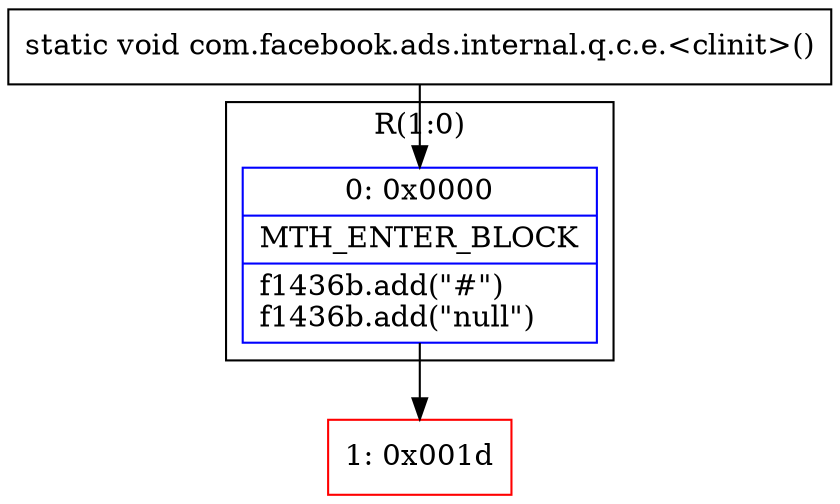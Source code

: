 digraph "CFG forcom.facebook.ads.internal.q.c.e.\<clinit\>()V" {
subgraph cluster_Region_79387839 {
label = "R(1:0)";
node [shape=record,color=blue];
Node_0 [shape=record,label="{0\:\ 0x0000|MTH_ENTER_BLOCK\l|f1436b.add(\"#\")\lf1436b.add(\"null\")\l}"];
}
Node_1 [shape=record,color=red,label="{1\:\ 0x001d}"];
MethodNode[shape=record,label="{static void com.facebook.ads.internal.q.c.e.\<clinit\>() }"];
MethodNode -> Node_0;
Node_0 -> Node_1;
}

